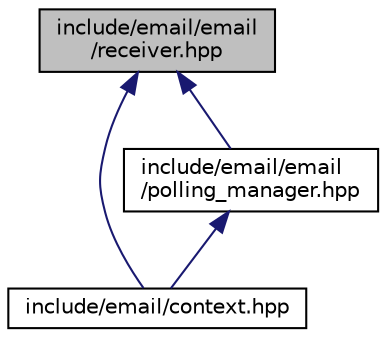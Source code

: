digraph "include/email/email/receiver.hpp"
{
 // LATEX_PDF_SIZE
  edge [fontname="Helvetica",fontsize="10",labelfontname="Helvetica",labelfontsize="10"];
  node [fontname="Helvetica",fontsize="10",shape=record];
  Node1 [label="include/email/email\l/receiver.hpp",height=0.2,width=0.4,color="black", fillcolor="grey75", style="filled", fontcolor="black",tooltip=" "];
  Node1 -> Node2 [dir="back",color="midnightblue",fontsize="10",style="solid",fontname="Helvetica"];
  Node2 [label="include/email/context.hpp",height=0.2,width=0.4,color="black", fillcolor="white", style="filled",URL="$context_8hpp.html",tooltip=" "];
  Node1 -> Node3 [dir="back",color="midnightblue",fontsize="10",style="solid",fontname="Helvetica"];
  Node3 [label="include/email/email\l/polling_manager.hpp",height=0.2,width=0.4,color="black", fillcolor="white", style="filled",URL="$polling__manager_8hpp.html",tooltip=" "];
  Node3 -> Node2 [dir="back",color="midnightblue",fontsize="10",style="solid",fontname="Helvetica"];
}
